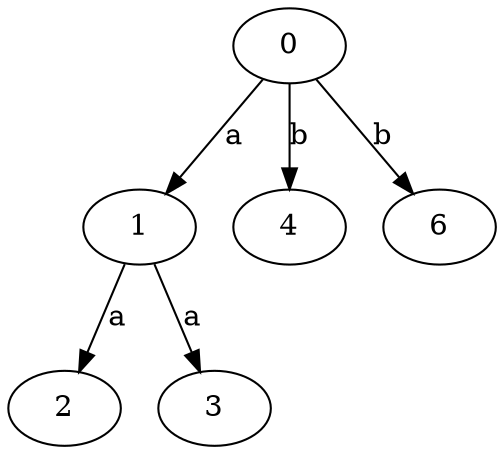 strict digraph  {
1;
2;
3;
4;
6;
0;
1 -> 2  [label=a];
1 -> 3  [label=a];
0 -> 1  [label=a];
0 -> 4  [label=b];
0 -> 6  [label=b];
}

